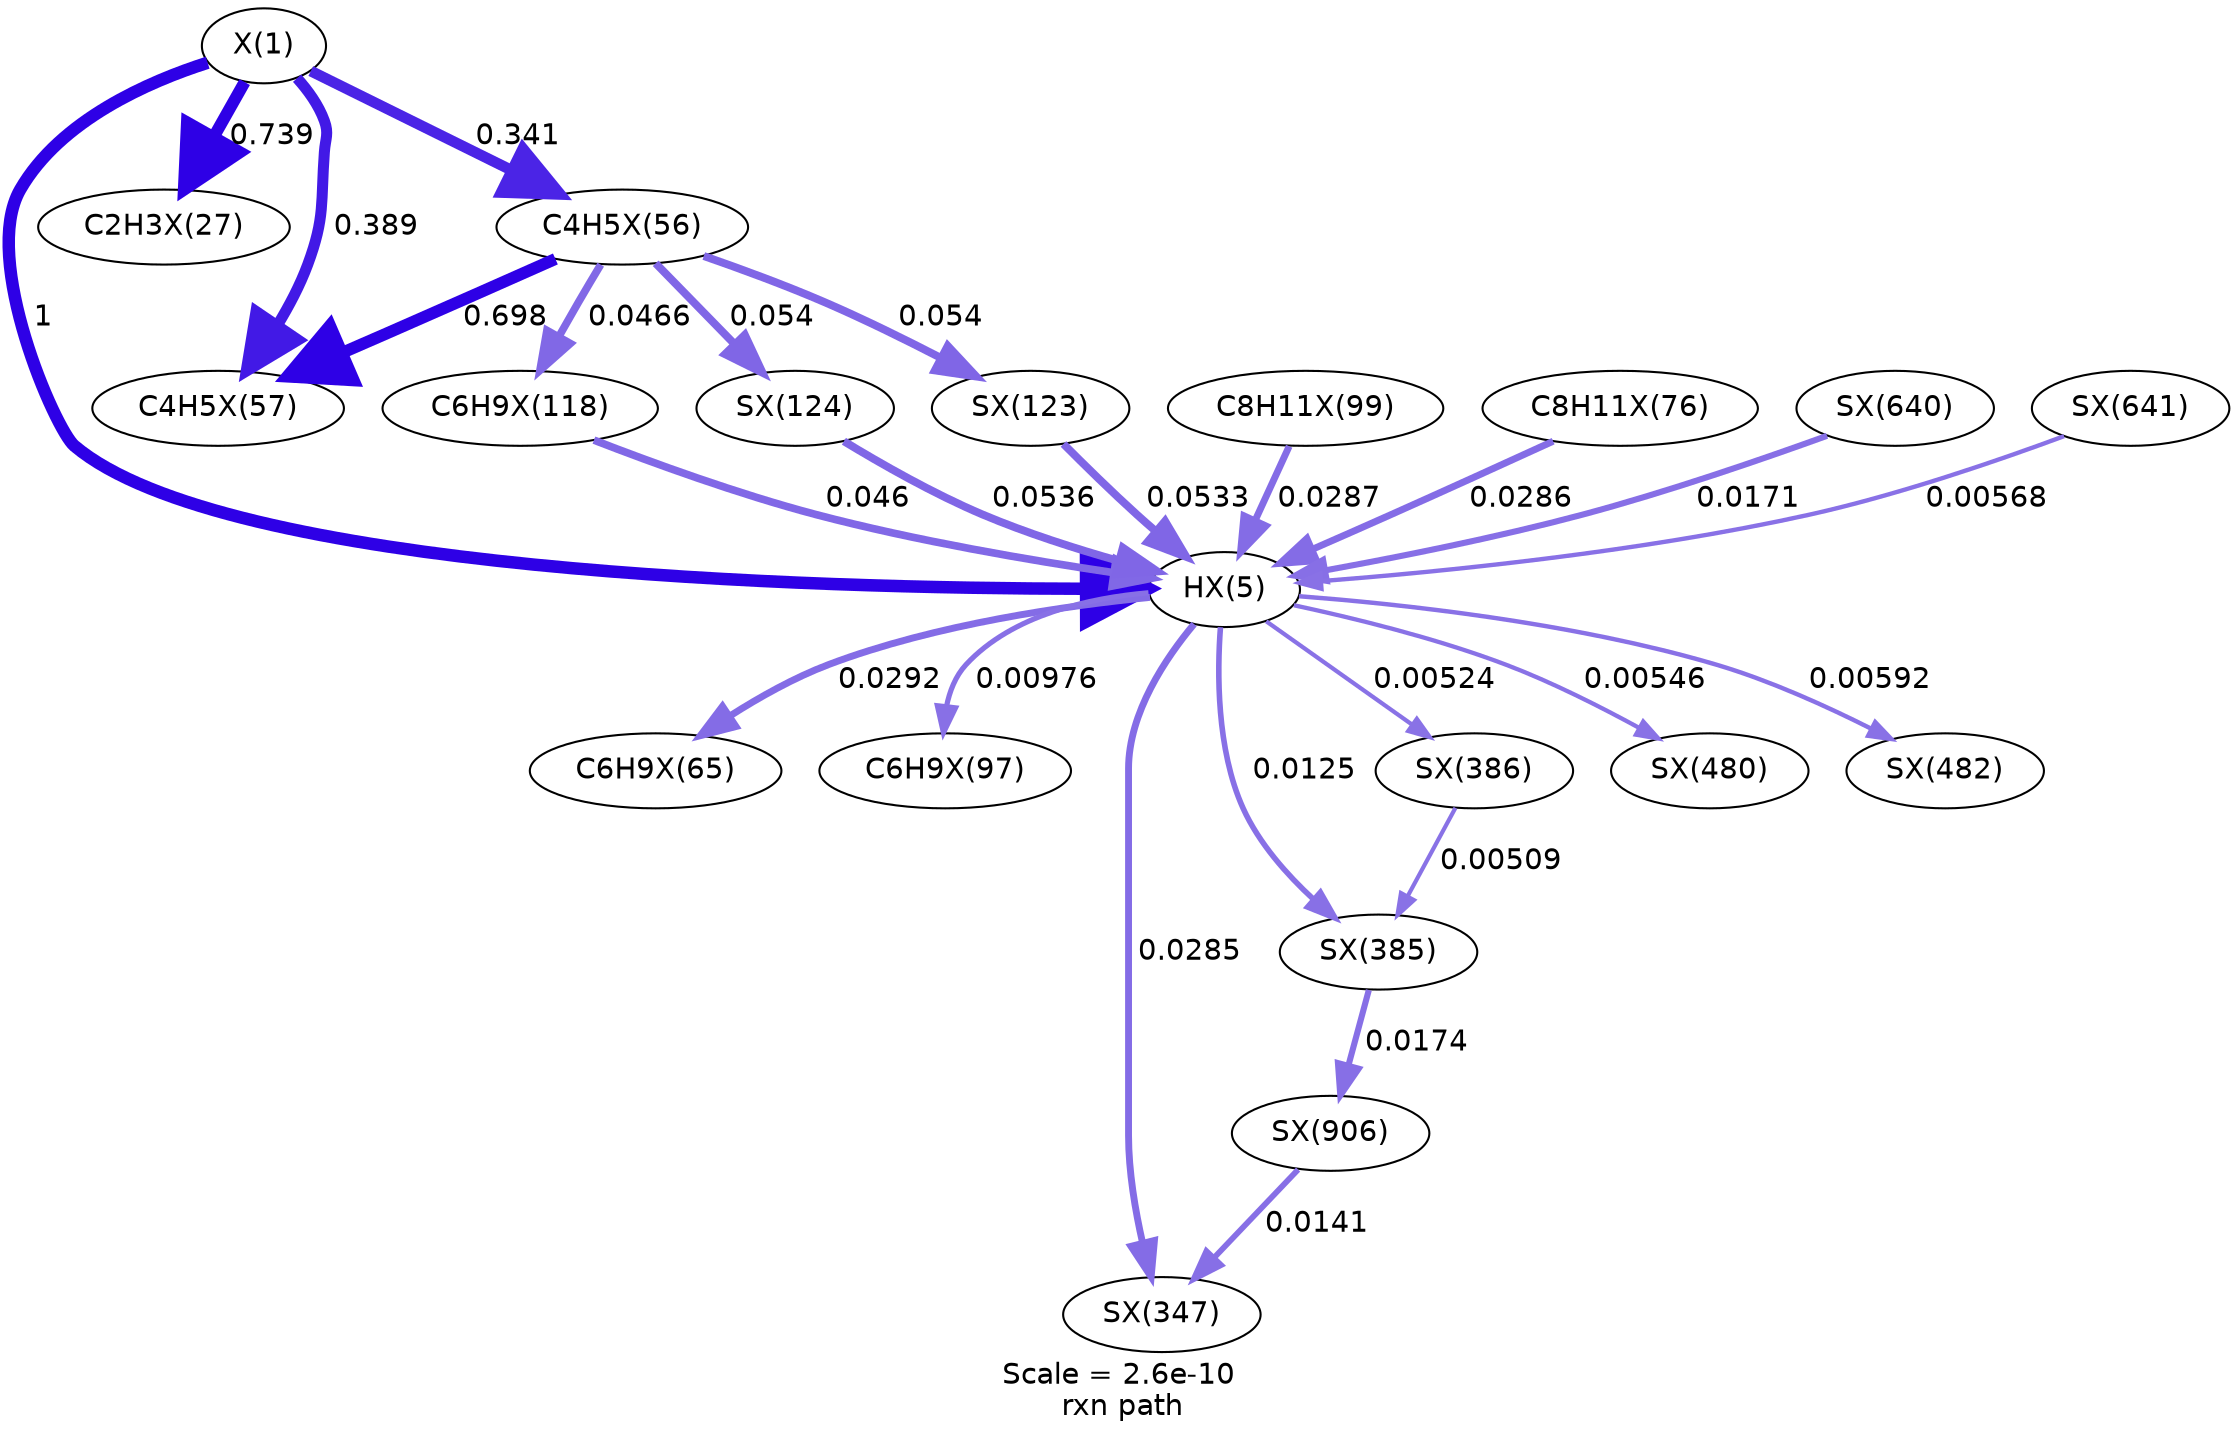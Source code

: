 digraph reaction_paths {
center=1;
s54 -> s55[fontname="Helvetica", style="setlinewidth(6)", arrowsize=3, color="0.7, 1.5, 0.9"
, label=" 1"];
s54 -> s56[fontname="Helvetica", style="setlinewidth(5.77)", arrowsize=2.89, color="0.7, 1.24, 0.9"
, label=" 0.739"];
s54 -> s65[fontname="Helvetica", style="setlinewidth(5.29)", arrowsize=2.64, color="0.7, 0.889, 0.9"
, label=" 0.389"];
s54 -> s64[fontname="Helvetica", style="setlinewidth(5.19)", arrowsize=2.59, color="0.7, 0.841, 0.9"
, label=" 0.341"];
s74 -> s55[fontname="Helvetica", style="setlinewidth(3.68)", arrowsize=1.84, color="0.7, 0.546, 0.9"
, label=" 0.046"];
s55 -> s66[fontname="Helvetica", style="setlinewidth(3.33)", arrowsize=1.67, color="0.7, 0.529, 0.9"
, label=" 0.0292"];
s55 -> s72[fontname="Helvetica", style="setlinewidth(2.51)", arrowsize=1.25, color="0.7, 0.51, 0.9"
, label=" 0.00976"];
s76 -> s55[fontname="Helvetica", style="setlinewidth(3.79)", arrowsize=1.9, color="0.7, 0.554, 0.9"
, label=" 0.0536"];
s75 -> s55[fontname="Helvetica", style="setlinewidth(3.79)", arrowsize=1.89, color="0.7, 0.553, 0.9"
, label=" 0.0533"];
s73 -> s55[fontname="Helvetica", style="setlinewidth(3.32)", arrowsize=1.66, color="0.7, 0.529, 0.9"
, label=" 0.0287"];
s70 -> s55[fontname="Helvetica", style="setlinewidth(3.32)", arrowsize=1.66, color="0.7, 0.529, 0.9"
, label=" 0.0286"];
s99 -> s55[fontname="Helvetica", style="setlinewidth(2.93)", arrowsize=1.46, color="0.7, 0.517, 0.9"
, label=" 0.0171"];
s55 -> s87[fontname="Helvetica", style="setlinewidth(3.31)", arrowsize=1.66, color="0.7, 0.529, 0.9"
, label=" 0.0285"];
s55 -> s88[fontname="Helvetica", style="setlinewidth(2.69)", arrowsize=1.34, color="0.7, 0.512, 0.9"
, label=" 0.0125"];
s55 -> s89[fontname="Helvetica", style="setlinewidth(2.03)", arrowsize=1.02, color="0.7, 0.505, 0.9"
, label=" 0.00524"];
s55 -> s90[fontname="Helvetica", style="setlinewidth(2.07)", arrowsize=1.03, color="0.7, 0.505, 0.9"
, label=" 0.00546"];
s55 -> s92[fontname="Helvetica", style="setlinewidth(2.13)", arrowsize=1.06, color="0.7, 0.506, 0.9"
, label=" 0.00592"];
s100 -> s55[fontname="Helvetica", style="setlinewidth(2.1)", arrowsize=1.05, color="0.7, 0.506, 0.9"
, label=" 0.00568"];
s64 -> s65[fontname="Helvetica", style="setlinewidth(5.73)", arrowsize=2.86, color="0.7, 1.2, 0.9"
, label=" 0.698"];
s64 -> s74[fontname="Helvetica", style="setlinewidth(3.69)", arrowsize=1.84, color="0.7, 0.547, 0.9"
, label=" 0.0466"];
s64 -> s76[fontname="Helvetica", style="setlinewidth(3.8)", arrowsize=1.9, color="0.7, 0.554, 0.9"
, label=" 0.054"];
s64 -> s75[fontname="Helvetica", style="setlinewidth(3.8)", arrowsize=1.9, color="0.7, 0.554, 0.9"
, label=" 0.054"];
s108 -> s87[fontname="Helvetica", style="setlinewidth(2.78)", arrowsize=1.39, color="0.7, 0.514, 0.9"
, label=" 0.0141"];
s88 -> s108[fontname="Helvetica", style="setlinewidth(2.94)", arrowsize=1.47, color="0.7, 0.517, 0.9"
, label=" 0.0174"];
s89 -> s88[fontname="Helvetica", style="setlinewidth(2.01)", arrowsize=1.01, color="0.7, 0.505, 0.9"
, label=" 0.00509"];
s54 [ fontname="Helvetica", label="X(1)"];
s55 [ fontname="Helvetica", label="HX(5)"];
s56 [ fontname="Helvetica", label="C2H3X(27)"];
s64 [ fontname="Helvetica", label="C4H5X(56)"];
s65 [ fontname="Helvetica", label="C4H5X(57)"];
s66 [ fontname="Helvetica", label="C6H9X(65)"];
s70 [ fontname="Helvetica", label="C8H11X(76)"];
s72 [ fontname="Helvetica", label="C6H9X(97)"];
s73 [ fontname="Helvetica", label="C8H11X(99)"];
s74 [ fontname="Helvetica", label="C6H9X(118)"];
s75 [ fontname="Helvetica", label="SX(123)"];
s76 [ fontname="Helvetica", label="SX(124)"];
s87 [ fontname="Helvetica", label="SX(347)"];
s88 [ fontname="Helvetica", label="SX(385)"];
s89 [ fontname="Helvetica", label="SX(386)"];
s90 [ fontname="Helvetica", label="SX(480)"];
s92 [ fontname="Helvetica", label="SX(482)"];
s99 [ fontname="Helvetica", label="SX(640)"];
s100 [ fontname="Helvetica", label="SX(641)"];
s108 [ fontname="Helvetica", label="SX(906)"];
 label = "Scale = 2.6e-10\l rxn path";
 fontname = "Helvetica";
}
